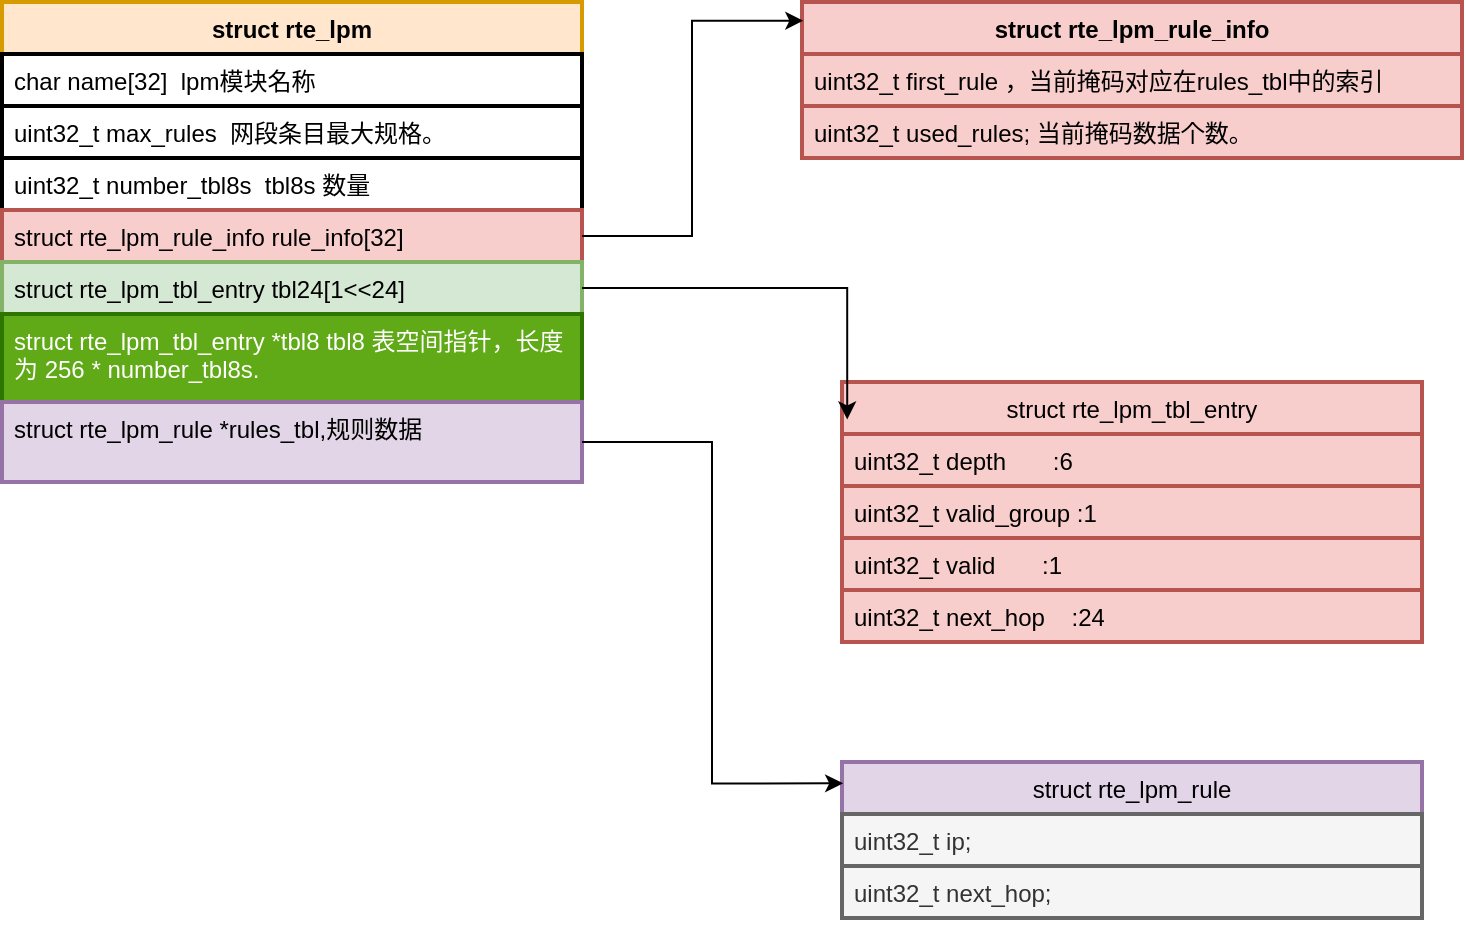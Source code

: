 <mxfile version="27.0.5">
  <diagram name="第 1 页" id="jWakQDqYZYw19ukcO5Oh">
    <mxGraphModel dx="2066" dy="1111" grid="1" gridSize="10" guides="1" tooltips="1" connect="1" arrows="1" fold="1" page="1" pageScale="1" pageWidth="827" pageHeight="1169" math="0" shadow="0">
      <root>
        <mxCell id="0" />
        <mxCell id="1" parent="0" />
        <mxCell id="kG3IC4H-SLwtvIdHB6Il-2" value="struct rte_lpm" style="swimlane;fontStyle=1;align=center;verticalAlign=top;childLayout=stackLayout;horizontal=1;startSize=26;horizontalStack=0;resizeParent=1;resizeParentMax=0;resizeLast=0;collapsible=1;marginBottom=0;whiteSpace=wrap;html=1;labelBorderColor=none;rounded=0;swimlaneLine=1;strokeWidth=2;fillColor=#ffe6cc;strokeColor=#d79b00;" parent="1" vertex="1">
          <mxGeometry x="60" y="320" width="290" height="240" as="geometry" />
        </mxCell>
        <mxCell id="kG3IC4H-SLwtvIdHB6Il-3" value="char name[32]&amp;nbsp; lpm模块名称" style="text;strokeColor=default;fillColor=none;align=left;verticalAlign=top;spacingLeft=4;spacingRight=4;overflow=hidden;rotatable=0;points=[[0,0.5],[1,0.5]];portConstraint=eastwest;whiteSpace=wrap;html=1;labelBorderColor=none;rounded=0;swimlaneLine=1;strokeWidth=2;" parent="kG3IC4H-SLwtvIdHB6Il-2" vertex="1">
          <mxGeometry y="26" width="290" height="26" as="geometry" />
        </mxCell>
        <mxCell id="kG3IC4H-SLwtvIdHB6Il-5" value="uint32_t max_rules&amp;nbsp; 网段条目最大规格。" style="text;strokeColor=default;fillColor=none;align=left;verticalAlign=top;spacingLeft=4;spacingRight=4;overflow=hidden;rotatable=0;points=[[0,0.5],[1,0.5]];portConstraint=eastwest;whiteSpace=wrap;html=1;labelBorderColor=none;rounded=0;swimlaneLine=1;strokeWidth=2;" parent="kG3IC4H-SLwtvIdHB6Il-2" vertex="1">
          <mxGeometry y="52" width="290" height="26" as="geometry" />
        </mxCell>
        <mxCell id="mVqiVs7Es1X-GM2BrdA6-1" value="uint32_t number_tbl8s&amp;nbsp; tbl8s 数量" style="text;strokeColor=default;fillColor=none;align=left;verticalAlign=top;spacingLeft=4;spacingRight=4;overflow=hidden;rotatable=0;points=[[0,0.5],[1,0.5]];portConstraint=eastwest;whiteSpace=wrap;html=1;labelBorderColor=none;rounded=0;swimlaneLine=1;strokeWidth=2;" parent="kG3IC4H-SLwtvIdHB6Il-2" vertex="1">
          <mxGeometry y="78" width="290" height="26" as="geometry" />
        </mxCell>
        <mxCell id="mVqiVs7Es1X-GM2BrdA6-2" value="struct rte_lpm_rule_info rule_info[32]" style="text;strokeColor=#b85450;fillColor=#f8cecc;align=left;verticalAlign=top;spacingLeft=4;spacingRight=4;overflow=hidden;rotatable=0;points=[[0,0.5],[1,0.5]];portConstraint=eastwest;whiteSpace=wrap;html=1;labelBorderColor=none;rounded=0;swimlaneLine=1;strokeWidth=2;" parent="kG3IC4H-SLwtvIdHB6Il-2" vertex="1">
          <mxGeometry y="104" width="290" height="26" as="geometry" />
        </mxCell>
        <mxCell id="mVqiVs7Es1X-GM2BrdA6-3" value="struct rte_lpm_tbl_entry tbl24[1&amp;lt;&amp;lt;24]" style="text;strokeColor=#82b366;fillColor=#d5e8d4;align=left;verticalAlign=top;spacingLeft=4;spacingRight=4;overflow=hidden;rotatable=0;points=[[0,0.5],[1,0.5]];portConstraint=eastwest;whiteSpace=wrap;html=1;labelBorderColor=none;rounded=0;swimlaneLine=1;strokeWidth=2;" parent="kG3IC4H-SLwtvIdHB6Il-2" vertex="1">
          <mxGeometry y="130" width="290" height="26" as="geometry" />
        </mxCell>
        <mxCell id="mVqiVs7Es1X-GM2BrdA6-4" value="struct rte_lpm_tbl_entry *tbl8 tbl8 表空间指针，长度为 256 * number_tbl8s." style="text;strokeColor=#2D7600;fillColor=#60a917;align=left;verticalAlign=top;spacingLeft=4;spacingRight=4;overflow=hidden;rotatable=0;points=[[0,0.5],[1,0.5]];portConstraint=eastwest;whiteSpace=wrap;html=1;labelBorderColor=none;rounded=0;swimlaneLine=1;strokeWidth=2;fontColor=#ffffff;" parent="kG3IC4H-SLwtvIdHB6Il-2" vertex="1">
          <mxGeometry y="156" width="290" height="44" as="geometry" />
        </mxCell>
        <mxCell id="mVqiVs7Es1X-GM2BrdA6-5" value="struct rte_lpm_rule *rules_tbl,规则数据" style="text;strokeColor=#9673a6;fillColor=#e1d5e7;align=left;verticalAlign=top;spacingLeft=4;spacingRight=4;overflow=hidden;rotatable=0;points=[[0,0.5],[1,0.5]];portConstraint=eastwest;whiteSpace=wrap;html=1;labelBorderColor=none;rounded=0;swimlaneLine=1;strokeWidth=2;" parent="kG3IC4H-SLwtvIdHB6Il-2" vertex="1">
          <mxGeometry y="200" width="290" height="40" as="geometry" />
        </mxCell>
        <mxCell id="mVqiVs7Es1X-GM2BrdA6-6" value="struct rte_lpm_rule_info" style="swimlane;fontStyle=1;align=center;verticalAlign=top;childLayout=stackLayout;horizontal=1;startSize=26;horizontalStack=0;resizeParent=1;resizeParentMax=0;resizeLast=0;collapsible=1;marginBottom=0;whiteSpace=wrap;html=1;labelBorderColor=none;rounded=0;swimlaneLine=1;strokeWidth=2;fillColor=#f8cecc;strokeColor=#b85450;" parent="1" vertex="1">
          <mxGeometry x="460" y="320" width="330" height="78" as="geometry" />
        </mxCell>
        <mxCell id="mVqiVs7Es1X-GM2BrdA6-7" value="uint32_t first_rule ，当前掩码对应在rules_tbl中的索引" style="text;strokeColor=#b85450;fillColor=#f8cecc;align=left;verticalAlign=top;spacingLeft=4;spacingRight=4;overflow=hidden;rotatable=0;points=[[0,0.5],[1,0.5]];portConstraint=eastwest;whiteSpace=wrap;html=1;labelBorderColor=none;rounded=0;swimlaneLine=1;strokeWidth=2;" parent="mVqiVs7Es1X-GM2BrdA6-6" vertex="1">
          <mxGeometry y="26" width="330" height="26" as="geometry" />
        </mxCell>
        <mxCell id="mVqiVs7Es1X-GM2BrdA6-8" value="uint32_t used_rules; 当前掩码数据个数。" style="text;strokeColor=#b85450;fillColor=#f8cecc;align=left;verticalAlign=top;spacingLeft=4;spacingRight=4;overflow=hidden;rotatable=0;points=[[0,0.5],[1,0.5]];portConstraint=eastwest;whiteSpace=wrap;html=1;labelBorderColor=none;rounded=0;swimlaneLine=1;strokeWidth=2;" parent="mVqiVs7Es1X-GM2BrdA6-6" vertex="1">
          <mxGeometry y="52" width="330" height="26" as="geometry" />
        </mxCell>
        <mxCell id="mVqiVs7Es1X-GM2BrdA6-14" style="edgeStyle=orthogonalEdgeStyle;rounded=0;orthogonalLoop=1;jettySize=auto;html=1;entryX=0.002;entryY=0.12;entryDx=0;entryDy=0;entryPerimeter=0;" parent="1" source="mVqiVs7Es1X-GM2BrdA6-2" target="mVqiVs7Es1X-GM2BrdA6-6" edge="1">
          <mxGeometry relative="1" as="geometry" />
        </mxCell>
        <mxCell id="mVqiVs7Es1X-GM2BrdA6-15" value="&lt;span style=&quot;font-weight: 400;&quot;&gt;struct rte_lpm_tbl_entry&lt;/span&gt;" style="swimlane;fontStyle=1;align=center;verticalAlign=top;childLayout=stackLayout;horizontal=1;startSize=26;horizontalStack=0;resizeParent=1;resizeParentMax=0;resizeLast=0;collapsible=1;marginBottom=0;whiteSpace=wrap;html=1;labelBorderColor=none;rounded=0;swimlaneLine=1;strokeWidth=2;fillColor=#f8cecc;strokeColor=#b85450;" parent="1" vertex="1">
          <mxGeometry x="480" y="510" width="290" height="130" as="geometry" />
        </mxCell>
        <mxCell id="mVqiVs7Es1X-GM2BrdA6-16" value="uint32_t depth&amp;nbsp; &amp;nbsp; &amp;nbsp; &amp;nbsp;:6" style="text;strokeColor=#b85450;fillColor=#f8cecc;align=left;verticalAlign=top;spacingLeft=4;spacingRight=4;overflow=hidden;rotatable=0;points=[[0,0.5],[1,0.5]];portConstraint=eastwest;whiteSpace=wrap;html=1;labelBorderColor=none;rounded=0;swimlaneLine=1;strokeWidth=2;" parent="mVqiVs7Es1X-GM2BrdA6-15" vertex="1">
          <mxGeometry y="26" width="290" height="26" as="geometry" />
        </mxCell>
        <mxCell id="mVqiVs7Es1X-GM2BrdA6-17" value="uint32_t valid_group :1" style="text;strokeColor=#b85450;fillColor=#f8cecc;align=left;verticalAlign=top;spacingLeft=4;spacingRight=4;overflow=hidden;rotatable=0;points=[[0,0.5],[1,0.5]];portConstraint=eastwest;whiteSpace=wrap;html=1;labelBorderColor=none;rounded=0;swimlaneLine=1;strokeWidth=2;" parent="mVqiVs7Es1X-GM2BrdA6-15" vertex="1">
          <mxGeometry y="52" width="290" height="26" as="geometry" />
        </mxCell>
        <mxCell id="mVqiVs7Es1X-GM2BrdA6-18" value="uint32_t valid&amp;nbsp; &amp;nbsp; &amp;nbsp; &amp;nbsp;:1" style="text;strokeColor=#b85450;fillColor=#f8cecc;align=left;verticalAlign=top;spacingLeft=4;spacingRight=4;overflow=hidden;rotatable=0;points=[[0,0.5],[1,0.5]];portConstraint=eastwest;whiteSpace=wrap;html=1;labelBorderColor=none;rounded=0;swimlaneLine=1;strokeWidth=2;" parent="mVqiVs7Es1X-GM2BrdA6-15" vertex="1">
          <mxGeometry y="78" width="290" height="26" as="geometry" />
        </mxCell>
        <mxCell id="mVqiVs7Es1X-GM2BrdA6-19" value="uint32_t next_hop&amp;nbsp; &amp;nbsp; :24" style="text;strokeColor=#b85450;fillColor=#f8cecc;align=left;verticalAlign=top;spacingLeft=4;spacingRight=4;overflow=hidden;rotatable=0;points=[[0,0.5],[1,0.5]];portConstraint=eastwest;whiteSpace=wrap;html=1;labelBorderColor=none;rounded=0;swimlaneLine=1;strokeWidth=2;" parent="mVqiVs7Es1X-GM2BrdA6-15" vertex="1">
          <mxGeometry y="104" width="290" height="26" as="geometry" />
        </mxCell>
        <mxCell id="mVqiVs7Es1X-GM2BrdA6-20" style="edgeStyle=orthogonalEdgeStyle;rounded=0;orthogonalLoop=1;jettySize=auto;html=1;entryX=0.009;entryY=0.144;entryDx=0;entryDy=0;entryPerimeter=0;" parent="1" source="mVqiVs7Es1X-GM2BrdA6-3" target="mVqiVs7Es1X-GM2BrdA6-15" edge="1">
          <mxGeometry relative="1" as="geometry" />
        </mxCell>
        <mxCell id="mVqiVs7Es1X-GM2BrdA6-21" value="&lt;span style=&quot;font-weight: 400;&quot;&gt;struct rte_lpm_rule&lt;/span&gt;" style="swimlane;fontStyle=1;align=center;verticalAlign=top;childLayout=stackLayout;horizontal=1;startSize=26;horizontalStack=0;resizeParent=1;resizeParentMax=0;resizeLast=0;collapsible=1;marginBottom=0;whiteSpace=wrap;html=1;labelBorderColor=none;rounded=0;swimlaneLine=1;strokeWidth=2;fillColor=#e1d5e7;strokeColor=#9673a6;" parent="1" vertex="1">
          <mxGeometry x="480" y="700" width="290" height="78" as="geometry" />
        </mxCell>
        <mxCell id="mVqiVs7Es1X-GM2BrdA6-22" value="uint32_t ip;" style="text;strokeColor=#666666;fillColor=#f5f5f5;align=left;verticalAlign=top;spacingLeft=4;spacingRight=4;overflow=hidden;rotatable=0;points=[[0,0.5],[1,0.5]];portConstraint=eastwest;whiteSpace=wrap;html=1;labelBorderColor=none;rounded=0;swimlaneLine=1;strokeWidth=2;fontColor=#333333;" parent="mVqiVs7Es1X-GM2BrdA6-21" vertex="1">
          <mxGeometry y="26" width="290" height="26" as="geometry" />
        </mxCell>
        <mxCell id="mVqiVs7Es1X-GM2BrdA6-23" value="uint32_t next_hop;" style="text;strokeColor=#666666;fillColor=#f5f5f5;align=left;verticalAlign=top;spacingLeft=4;spacingRight=4;overflow=hidden;rotatable=0;points=[[0,0.5],[1,0.5]];portConstraint=eastwest;whiteSpace=wrap;html=1;labelBorderColor=none;rounded=0;swimlaneLine=1;strokeWidth=2;fontColor=#333333;" parent="mVqiVs7Es1X-GM2BrdA6-21" vertex="1">
          <mxGeometry y="52" width="290" height="26" as="geometry" />
        </mxCell>
        <mxCell id="mVqiVs7Es1X-GM2BrdA6-26" style="edgeStyle=orthogonalEdgeStyle;rounded=0;orthogonalLoop=1;jettySize=auto;html=1;entryX=0.002;entryY=0.137;entryDx=0;entryDy=0;entryPerimeter=0;" parent="1" source="mVqiVs7Es1X-GM2BrdA6-5" target="mVqiVs7Es1X-GM2BrdA6-21" edge="1">
          <mxGeometry relative="1" as="geometry" />
        </mxCell>
      </root>
    </mxGraphModel>
  </diagram>
</mxfile>
